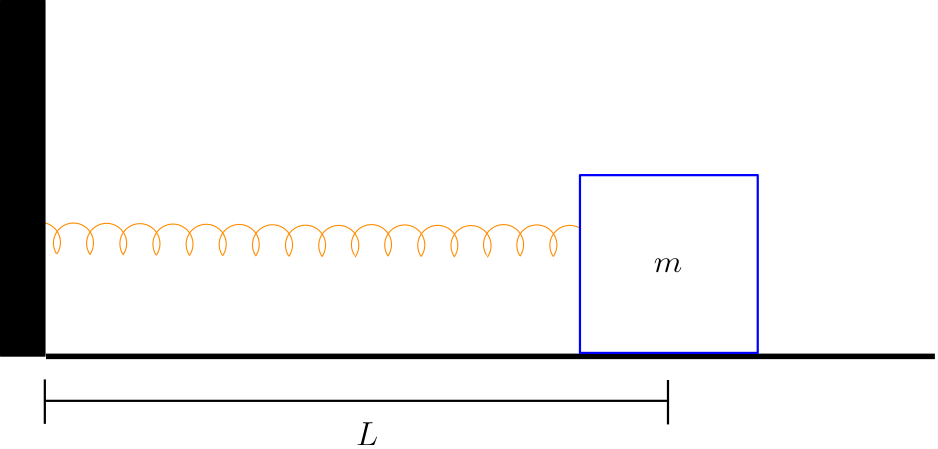 <?xml version="1.0"?>
<!DOCTYPE ipe SYSTEM "ipe.dtd">
<ipe version="70218" creator="Ipe 7.2.21">
<info created="D:20210313124710" modified="D:20210313141455"/>
<ipestyle name="basic">
<symbol name="arrow/arc(spx)">
<path stroke="sym-stroke" fill="sym-stroke" pen="sym-pen">
0 0 m
-1 0.333 l
-1 -0.333 l
h
</path>
</symbol>
<symbol name="arrow/farc(spx)">
<path stroke="sym-stroke" fill="white" pen="sym-pen">
0 0 m
-1 0.333 l
-1 -0.333 l
h
</path>
</symbol>
<symbol name="arrow/ptarc(spx)">
<path stroke="sym-stroke" fill="sym-stroke" pen="sym-pen">
0 0 m
-1 0.333 l
-0.8 0 l
-1 -0.333 l
h
</path>
</symbol>
<symbol name="arrow/fptarc(spx)">
<path stroke="sym-stroke" fill="white" pen="sym-pen">
0 0 m
-1 0.333 l
-0.8 0 l
-1 -0.333 l
h
</path>
</symbol>
<symbol name="mark/circle(sx)" transformations="translations">
<path fill="sym-stroke">
0.6 0 0 0.6 0 0 e
0.4 0 0 0.4 0 0 e
</path>
</symbol>
<symbol name="mark/disk(sx)" transformations="translations">
<path fill="sym-stroke">
0.6 0 0 0.6 0 0 e
</path>
</symbol>
<symbol name="mark/fdisk(sfx)" transformations="translations">
<group>
<path fill="sym-fill">
0.5 0 0 0.5 0 0 e
</path>
<path fill="sym-stroke" fillrule="eofill">
0.6 0 0 0.6 0 0 e
0.4 0 0 0.4 0 0 e
</path>
</group>
</symbol>
<symbol name="mark/box(sx)" transformations="translations">
<path fill="sym-stroke" fillrule="eofill">
-0.6 -0.6 m
0.6 -0.6 l
0.6 0.6 l
-0.6 0.6 l
h
-0.4 -0.4 m
0.4 -0.4 l
0.4 0.4 l
-0.4 0.4 l
h
</path>
</symbol>
<symbol name="mark/square(sx)" transformations="translations">
<path fill="sym-stroke">
-0.6 -0.6 m
0.6 -0.6 l
0.6 0.6 l
-0.6 0.6 l
h
</path>
</symbol>
<symbol name="mark/fsquare(sfx)" transformations="translations">
<group>
<path fill="sym-fill">
-0.5 -0.5 m
0.5 -0.5 l
0.5 0.5 l
-0.5 0.5 l
h
</path>
<path fill="sym-stroke" fillrule="eofill">
-0.6 -0.6 m
0.6 -0.6 l
0.6 0.6 l
-0.6 0.6 l
h
-0.4 -0.4 m
0.4 -0.4 l
0.4 0.4 l
-0.4 0.4 l
h
</path>
</group>
</symbol>
<symbol name="mark/cross(sx)" transformations="translations">
<group>
<path fill="sym-stroke">
-0.43 -0.57 m
0.57 0.43 l
0.43 0.57 l
-0.57 -0.43 l
h
</path>
<path fill="sym-stroke">
-0.43 0.57 m
0.57 -0.43 l
0.43 -0.57 l
-0.57 0.43 l
h
</path>
</group>
</symbol>
<symbol name="arrow/fnormal(spx)">
<path stroke="sym-stroke" fill="white" pen="sym-pen">
0 0 m
-1 0.333 l
-1 -0.333 l
h
</path>
</symbol>
<symbol name="arrow/pointed(spx)">
<path stroke="sym-stroke" fill="sym-stroke" pen="sym-pen">
0 0 m
-1 0.333 l
-0.8 0 l
-1 -0.333 l
h
</path>
</symbol>
<symbol name="arrow/fpointed(spx)">
<path stroke="sym-stroke" fill="white" pen="sym-pen">
0 0 m
-1 0.333 l
-0.8 0 l
-1 -0.333 l
h
</path>
</symbol>
<symbol name="arrow/linear(spx)">
<path stroke="sym-stroke" pen="sym-pen">
-1 0.333 m
0 0 l
-1 -0.333 l
</path>
</symbol>
<symbol name="arrow/fdouble(spx)">
<path stroke="sym-stroke" fill="white" pen="sym-pen">
0 0 m
-1 0.333 l
-1 -0.333 l
h
-1 0 m
-2 0.333 l
-2 -0.333 l
h
</path>
</symbol>
<symbol name="arrow/double(spx)">
<path stroke="sym-stroke" fill="sym-stroke" pen="sym-pen">
0 0 m
-1 0.333 l
-1 -0.333 l
h
-1 0 m
-2 0.333 l
-2 -0.333 l
h
</path>
</symbol>
<symbol name="arrow/mid-normal(spx)">
<path stroke="sym-stroke" fill="sym-stroke" pen="sym-pen">
0.5 0 m
-0.5 0.333 l
-0.5 -0.333 l
h
</path>
</symbol>
<symbol name="arrow/mid-fnormal(spx)">
<path stroke="sym-stroke" fill="white" pen="sym-pen">
0.5 0 m
-0.5 0.333 l
-0.5 -0.333 l
h
</path>
</symbol>
<symbol name="arrow/mid-pointed(spx)">
<path stroke="sym-stroke" fill="sym-stroke" pen="sym-pen">
0.5 0 m
-0.5 0.333 l
-0.3 0 l
-0.5 -0.333 l
h
</path>
</symbol>
<symbol name="arrow/mid-fpointed(spx)">
<path stroke="sym-stroke" fill="white" pen="sym-pen">
0.5 0 m
-0.5 0.333 l
-0.3 0 l
-0.5 -0.333 l
h
</path>
</symbol>
<symbol name="arrow/mid-double(spx)">
<path stroke="sym-stroke" fill="sym-stroke" pen="sym-pen">
1 0 m
0 0.333 l
0 -0.333 l
h
0 0 m
-1 0.333 l
-1 -0.333 l
h
</path>
</symbol>
<symbol name="arrow/mid-fdouble(spx)">
<path stroke="sym-stroke" fill="white" pen="sym-pen">
1 0 m
0 0.333 l
0 -0.333 l
h
0 0 m
-1 0.333 l
-1 -0.333 l
h
</path>
</symbol>
<pen name="heavier" value="0.8"/>
<pen name="fat" value="1.2"/>
<pen name="ultrafat" value="2"/>
<symbolsize name="large" value="5"/>
<symbolsize name="small" value="2"/>
<symbolsize name="tiny" value="1.1"/>
<arrowsize name="large" value="10"/>
<arrowsize name="small" value="5"/>
<arrowsize name="tiny" value="3"/>
<color name="red" value="1 0 0"/>
<color name="blue" value="0 0 1"/>
<color name="green" value="0 1 0"/>
<color name="yellow" value="1 1 0"/>
<color name="orange" value="1 0.647 0"/>
<color name="gold" value="1 0.843 0"/>
<color name="purple" value="0.627 0.125 0.941"/>
<color name="gray" value="0.745"/>
<color name="brown" value="0.647 0.165 0.165"/>
<color name="navy" value="0 0 0.502"/>
<color name="pink" value="1 0.753 0.796"/>
<color name="seagreen" value="0.18 0.545 0.341"/>
<color name="turquoise" value="0.251 0.878 0.816"/>
<color name="violet" value="0.933 0.51 0.933"/>
<color name="darkblue" value="0 0 0.545"/>
<color name="darkcyan" value="0 0.545 0.545"/>
<color name="darkgray" value="0.663"/>
<color name="darkgreen" value="0 0.392 0"/>
<color name="darkmagenta" value="0.545 0 0.545"/>
<color name="darkorange" value="1 0.549 0"/>
<color name="darkred" value="0.545 0 0"/>
<color name="lightblue" value="0.678 0.847 0.902"/>
<color name="lightcyan" value="0.878 1 1"/>
<color name="lightgray" value="0.827"/>
<color name="lightgreen" value="0.565 0.933 0.565"/>
<color name="lightyellow" value="1 1 0.878"/>
<dashstyle name="dotted" value="[1 3] 0"/>
<dashstyle name="dashed" value="[4] 0"/>
<dashstyle name="dash dotted" value="[4 2 1 2] 0"/>
<dashstyle name="dash dot dotted" value="[4 2 1 2 1 2] 0"/>
<textsize name="large" value="\large"/>
<textsize name="Large" value="\Large"/>
<textsize name="LARGE" value="\LARGE"/>
<textsize name="huge" value="\huge"/>
<textsize name="Huge" value="\Huge"/>
<textsize name="small" value="\small"/>
<textsize name="footnote" value="\footnotesize"/>
<textsize name="tiny" value="\tiny"/>
<textstyle name="center" begin="\begin{center}" end="\end{center}"/>
<textstyle name="itemize" begin="\begin{itemize}" end="\end{itemize}"/>
<textstyle name="item" begin="\begin{itemize}\item{}" end="\end{itemize}"/>
<gridsize name="4 pts" value="4"/>
<gridsize name="8 pts (~3 mm)" value="8"/>
<gridsize name="16 pts (~6 mm)" value="16"/>
<gridsize name="32 pts (~12 mm)" value="32"/>
<gridsize name="10 pts (~3.5 mm)" value="10"/>
<gridsize name="20 pts (~7 mm)" value="20"/>
<gridsize name="14 pts (~5 mm)" value="14"/>
<gridsize name="28 pts (~10 mm)" value="28"/>
<gridsize name="56 pts (~20 mm)" value="56"/>
<anglesize name="90 deg" value="90"/>
<anglesize name="60 deg" value="60"/>
<anglesize name="45 deg" value="45"/>
<anglesize name="30 deg" value="30"/>
<anglesize name="22.5 deg" value="22.5"/>
<opacity name="10%" value="0.1"/>
<opacity name="30%" value="0.3"/>
<opacity name="50%" value="0.5"/>
<opacity name="75%" value="0.75"/>
<tiling name="falling" angle="-60" step="4" width="1"/>
<tiling name="rising" angle="30" step="4" width="1"/>
</ipestyle>
<page>
<layer name="mass"/>
<layer name="wallFloor"/>
<layer name="spring"/>
<layer name="lenght"/>
<layer name="vector"/>
<layer name="labels"/>
<view layers="mass wallFloor spring lenght vector labels" active="spring"/>
<path layer="spring" matrix="1 0 0 1 -47.6734 1.06727" stroke="darkorange">
179.893 675.751 m
7.2164 0 0 7.2164 174.027 679.954 167.942 676.076 a
</path>
<path matrix="1 0 0 1 142.931 0.00153787" stroke="darkorange">
179.893 675.751 m
7.2164 0 0 7.2164 174.027 679.954 167.942 676.076 a
</path>
<path layer="wallFloor" matrix="1 0 0 1 0.36178 0" stroke="black" pen="ultrafat">
128 640 m
448 640 l
</path>
<path matrix="1 0 0 1 -16 0.0977603" stroke="black" fill="black">
128 768 m
128 640 l
144 640 l
144 768 l
h
</path>
<path layer="mass" matrix="1 0 0 1 0.58874 1.24667" stroke="blue" fill="white" pen="heavier">
320 704 m
320 640 l
384 640 l
384 704 l
h
</path>
<path layer="lenght" matrix="1 0 0 1 32.2756 7.5024" stroke="black" pen="heavier">
320 624 m
320 608 l
</path>
<path matrix="1 0 0 1 -192.062 7.71654" stroke="black" pen="heavier">
320 624 m
320 608 l
</path>
<text layer="labels" matrix="1 0 0 1 32 0" transformations="translations" pos="208 608" stroke="black" type="label" width="7.965" height="8.169" depth="0" valign="baseline" size="large" style="math">L</text>
<text matrix="1 0 0 1 75.1668 62.3291" transformations="translations" pos="272 608" stroke="black" type="label" width="10.239" height="5.147" depth="0" valign="baseline" size="large" style="math">m</text>
<path layer="lenght" stroke="black" pen="heavier">
128 624 m
352 624 l
</path>
<path layer="spring" matrix="1 0 0 1 -23.841 0.734455" stroke="darkorange">
179.893 675.751 m
7.2164 0 0 7.2164 174.027 679.954 167.942 676.076 a
</path>
<path matrix="1 0 0 1 -11.8544 0.615768" stroke="darkorange">
179.893 675.751 m
7.2164 0 0 7.2164 174.027 679.954 167.942 676.076 a
</path>
<path matrix="1 0 0 1 -35.7839 0.841518" stroke="darkorange">
179.893 675.751 m
7.2164 0 0 7.2164 174.027 679.954 167.942 676.076 a
</path>
<path matrix="1 0 0 1 0.0350409 0.465268" stroke="darkorange">
179.893 675.751 m
7.2164 0 0 7.2164 174.027 679.954 167.942 676.076 a
</path>
<path matrix="1 0 0 1 11.9998 0.390018" stroke="darkorange">
179.893 675.751 m
7.2164 0 0 7.2164 174.027 679.954 167.942 676.076 a
</path>
<path matrix="1 0 0 1 23.8876 0.328648" stroke="darkorange">
179.893 675.751 m
7.2164 0 0 7.2164 174.027 679.954 167.942 676.076 a
</path>
<path matrix="1 0 0 1 35.8742 0.209961" stroke="darkorange">
179.893 675.751 m
7.2164 0 0 7.2164 174.027 679.954 167.942 676.076 a
</path>
<path matrix="1 0 0 1 47.7636 0.0594607" stroke="darkorange">
179.893 675.751 m
7.2164 0 0 7.2164 174.027 679.954 167.942 676.076 a
</path>
<path matrix="1 0 0 1 59.7284 -0.0157893" stroke="darkorange">
179.893 675.751 m
7.2164 0 0 7.2164 174.027 679.954 167.942 676.076 a
</path>
<path matrix="1 0 0 1 71.5001 0.270725" stroke="darkorange">
179.893 675.751 m
7.2164 0 0 7.2164 174.027 679.954 167.942 676.076 a
</path>
<path matrix="1 0 0 1 83.4867 0.152038" stroke="darkorange">
179.893 675.751 m
7.2164 0 0 7.2164 174.027 679.954 167.942 676.076 a
</path>
<path matrix="1 0 0 1 95.3762 0.00153787" stroke="darkorange">
179.893 675.751 m
7.2164 0 0 7.2164 174.027 679.954 167.942 676.076 a
</path>
<path matrix="1 0 0 1 107.341 -0.0737121" stroke="darkorange">
179.893 675.751 m
7.2164 0 0 7.2164 174.027 679.954 167.942 676.076 a
</path>
<path matrix="1 0 0 1 119.055 0.270725" stroke="darkorange">
179.893 675.751 m
7.2164 0 0 7.2164 174.027 679.954 167.942 676.076 a
</path>
<path matrix="1 0 0 1 131.041 0.152038" stroke="darkorange">
179.893 675.751 m
7.2164 0 0 7.2164 174.027 679.954 167.942 676.076 a
</path>
</page>
</ipe>
